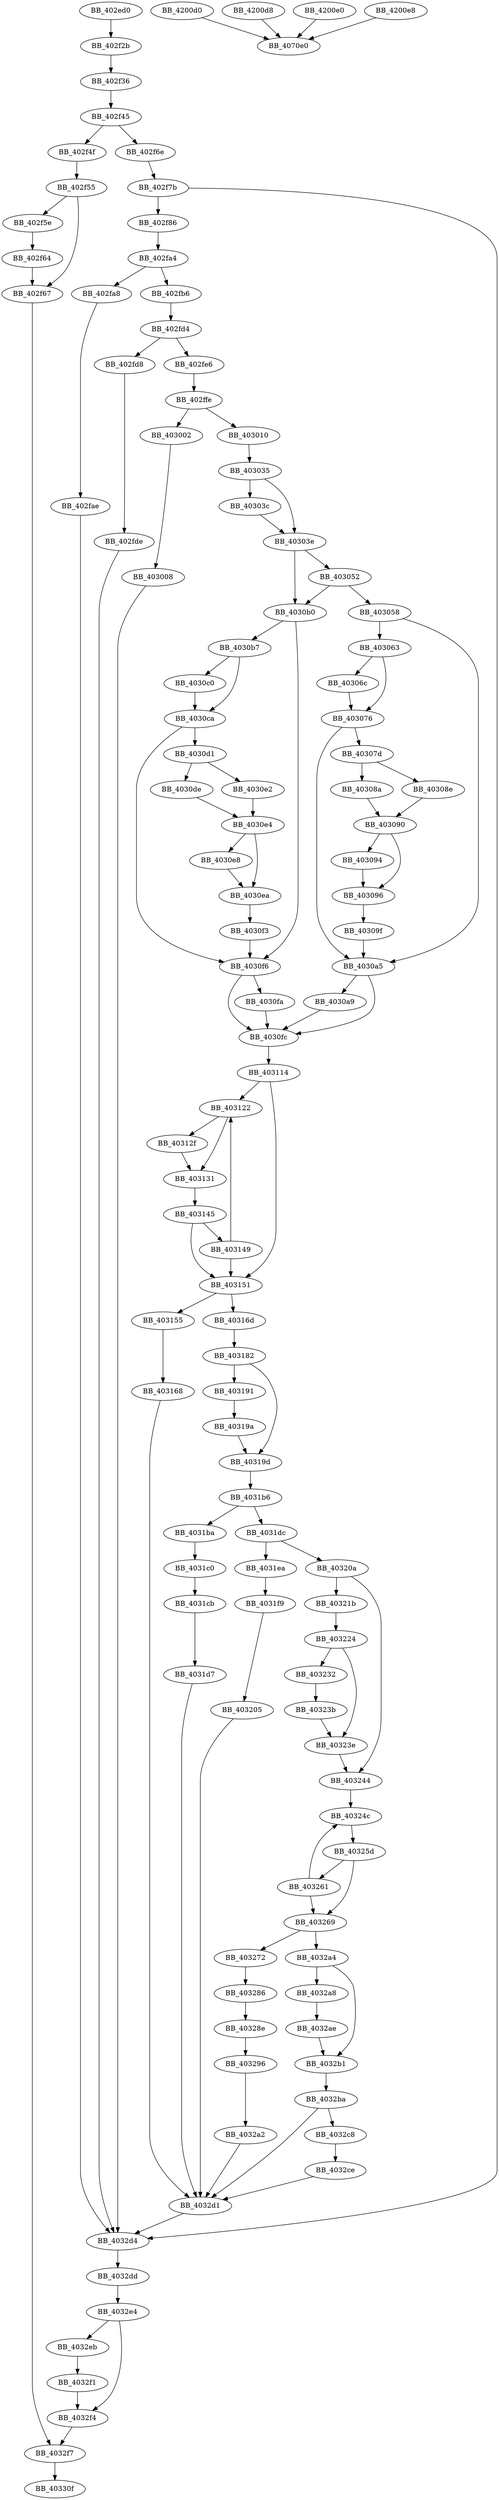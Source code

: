 DiGraph sub_402ED0{
BB_402ed0->BB_402f2b
BB_402f2b->BB_402f36
BB_402f36->BB_402f45
BB_402f45->BB_402f4f
BB_402f45->BB_402f6e
BB_402f4f->BB_402f55
BB_402f55->BB_402f5e
BB_402f55->BB_402f67
BB_402f5e->BB_402f64
BB_402f64->BB_402f67
BB_402f67->BB_4032f7
BB_402f6e->BB_402f7b
BB_402f7b->BB_402f86
BB_402f7b->BB_4032d4
BB_402f86->BB_402fa4
BB_402fa4->BB_402fa8
BB_402fa4->BB_402fb6
BB_402fa8->BB_402fae
BB_402fae->BB_4032d4
BB_402fb6->BB_402fd4
BB_402fd4->BB_402fd8
BB_402fd4->BB_402fe6
BB_402fd8->BB_402fde
BB_402fde->BB_4032d4
BB_402fe6->BB_402ffe
BB_402ffe->BB_403002
BB_402ffe->BB_403010
BB_403002->BB_403008
BB_403008->BB_4032d4
BB_403010->BB_403035
BB_403035->BB_40303c
BB_403035->BB_40303e
BB_40303c->BB_40303e
BB_40303e->BB_403052
BB_40303e->BB_4030b0
BB_403052->BB_403058
BB_403052->BB_4030b0
BB_403058->BB_403063
BB_403058->BB_4030a5
BB_403063->BB_40306c
BB_403063->BB_403076
BB_40306c->BB_403076
BB_403076->BB_40307d
BB_403076->BB_4030a5
BB_40307d->BB_40308a
BB_40307d->BB_40308e
BB_40308a->BB_403090
BB_40308e->BB_403090
BB_403090->BB_403094
BB_403090->BB_403096
BB_403094->BB_403096
BB_403096->BB_40309f
BB_40309f->BB_4030a5
BB_4030a5->BB_4030a9
BB_4030a5->BB_4030fc
BB_4030a9->BB_4030fc
BB_4030b0->BB_4030b7
BB_4030b0->BB_4030f6
BB_4030b7->BB_4030c0
BB_4030b7->BB_4030ca
BB_4030c0->BB_4030ca
BB_4030ca->BB_4030d1
BB_4030ca->BB_4030f6
BB_4030d1->BB_4030de
BB_4030d1->BB_4030e2
BB_4030de->BB_4030e4
BB_4030e2->BB_4030e4
BB_4030e4->BB_4030e8
BB_4030e4->BB_4030ea
BB_4030e8->BB_4030ea
BB_4030ea->BB_4030f3
BB_4030f3->BB_4030f6
BB_4030f6->BB_4030fa
BB_4030f6->BB_4030fc
BB_4030fa->BB_4030fc
BB_4030fc->BB_403114
BB_403114->BB_403122
BB_403114->BB_403151
BB_403122->BB_40312f
BB_403122->BB_403131
BB_40312f->BB_403131
BB_403131->BB_403145
BB_403145->BB_403149
BB_403145->BB_403151
BB_403149->BB_403122
BB_403149->BB_403151
BB_403151->BB_403155
BB_403151->BB_40316d
BB_403155->BB_403168
BB_403168->BB_4032d1
BB_40316d->BB_403182
BB_403182->BB_403191
BB_403182->BB_40319d
BB_403191->BB_40319a
BB_40319a->BB_40319d
BB_40319d->BB_4031b6
BB_4031b6->BB_4031ba
BB_4031b6->BB_4031dc
BB_4031ba->BB_4031c0
BB_4031c0->BB_4031cb
BB_4031cb->BB_4031d7
BB_4031d7->BB_4032d1
BB_4031dc->BB_4031ea
BB_4031dc->BB_40320a
BB_4031ea->BB_4031f9
BB_4031f9->BB_403205
BB_403205->BB_4032d1
BB_40320a->BB_40321b
BB_40320a->BB_403244
BB_40321b->BB_403224
BB_403224->BB_403232
BB_403224->BB_40323e
BB_403232->BB_40323b
BB_40323b->BB_40323e
BB_40323e->BB_403244
BB_403244->BB_40324c
BB_40324c->BB_40325d
BB_40325d->BB_403261
BB_40325d->BB_403269
BB_403261->BB_40324c
BB_403261->BB_403269
BB_403269->BB_403272
BB_403269->BB_4032a4
BB_403272->BB_403286
BB_403286->BB_40328e
BB_40328e->BB_403296
BB_403296->BB_4032a2
BB_4032a2->BB_4032d1
BB_4032a4->BB_4032a8
BB_4032a4->BB_4032b1
BB_4032a8->BB_4032ae
BB_4032ae->BB_4032b1
BB_4032b1->BB_4032ba
BB_4032ba->BB_4032c8
BB_4032ba->BB_4032d1
BB_4032c8->BB_4032ce
BB_4032ce->BB_4032d1
BB_4032d1->BB_4032d4
BB_4032d4->BB_4032dd
BB_4032dd->BB_4032e4
BB_4032e4->BB_4032eb
BB_4032e4->BB_4032f4
BB_4032eb->BB_4032f1
BB_4032f1->BB_4032f4
BB_4032f4->BB_4032f7
BB_4032f7->BB_40330f
BB_4200d0->BB_4070e0
BB_4200d8->BB_4070e0
BB_4200e0->BB_4070e0
BB_4200e8->BB_4070e0
}
